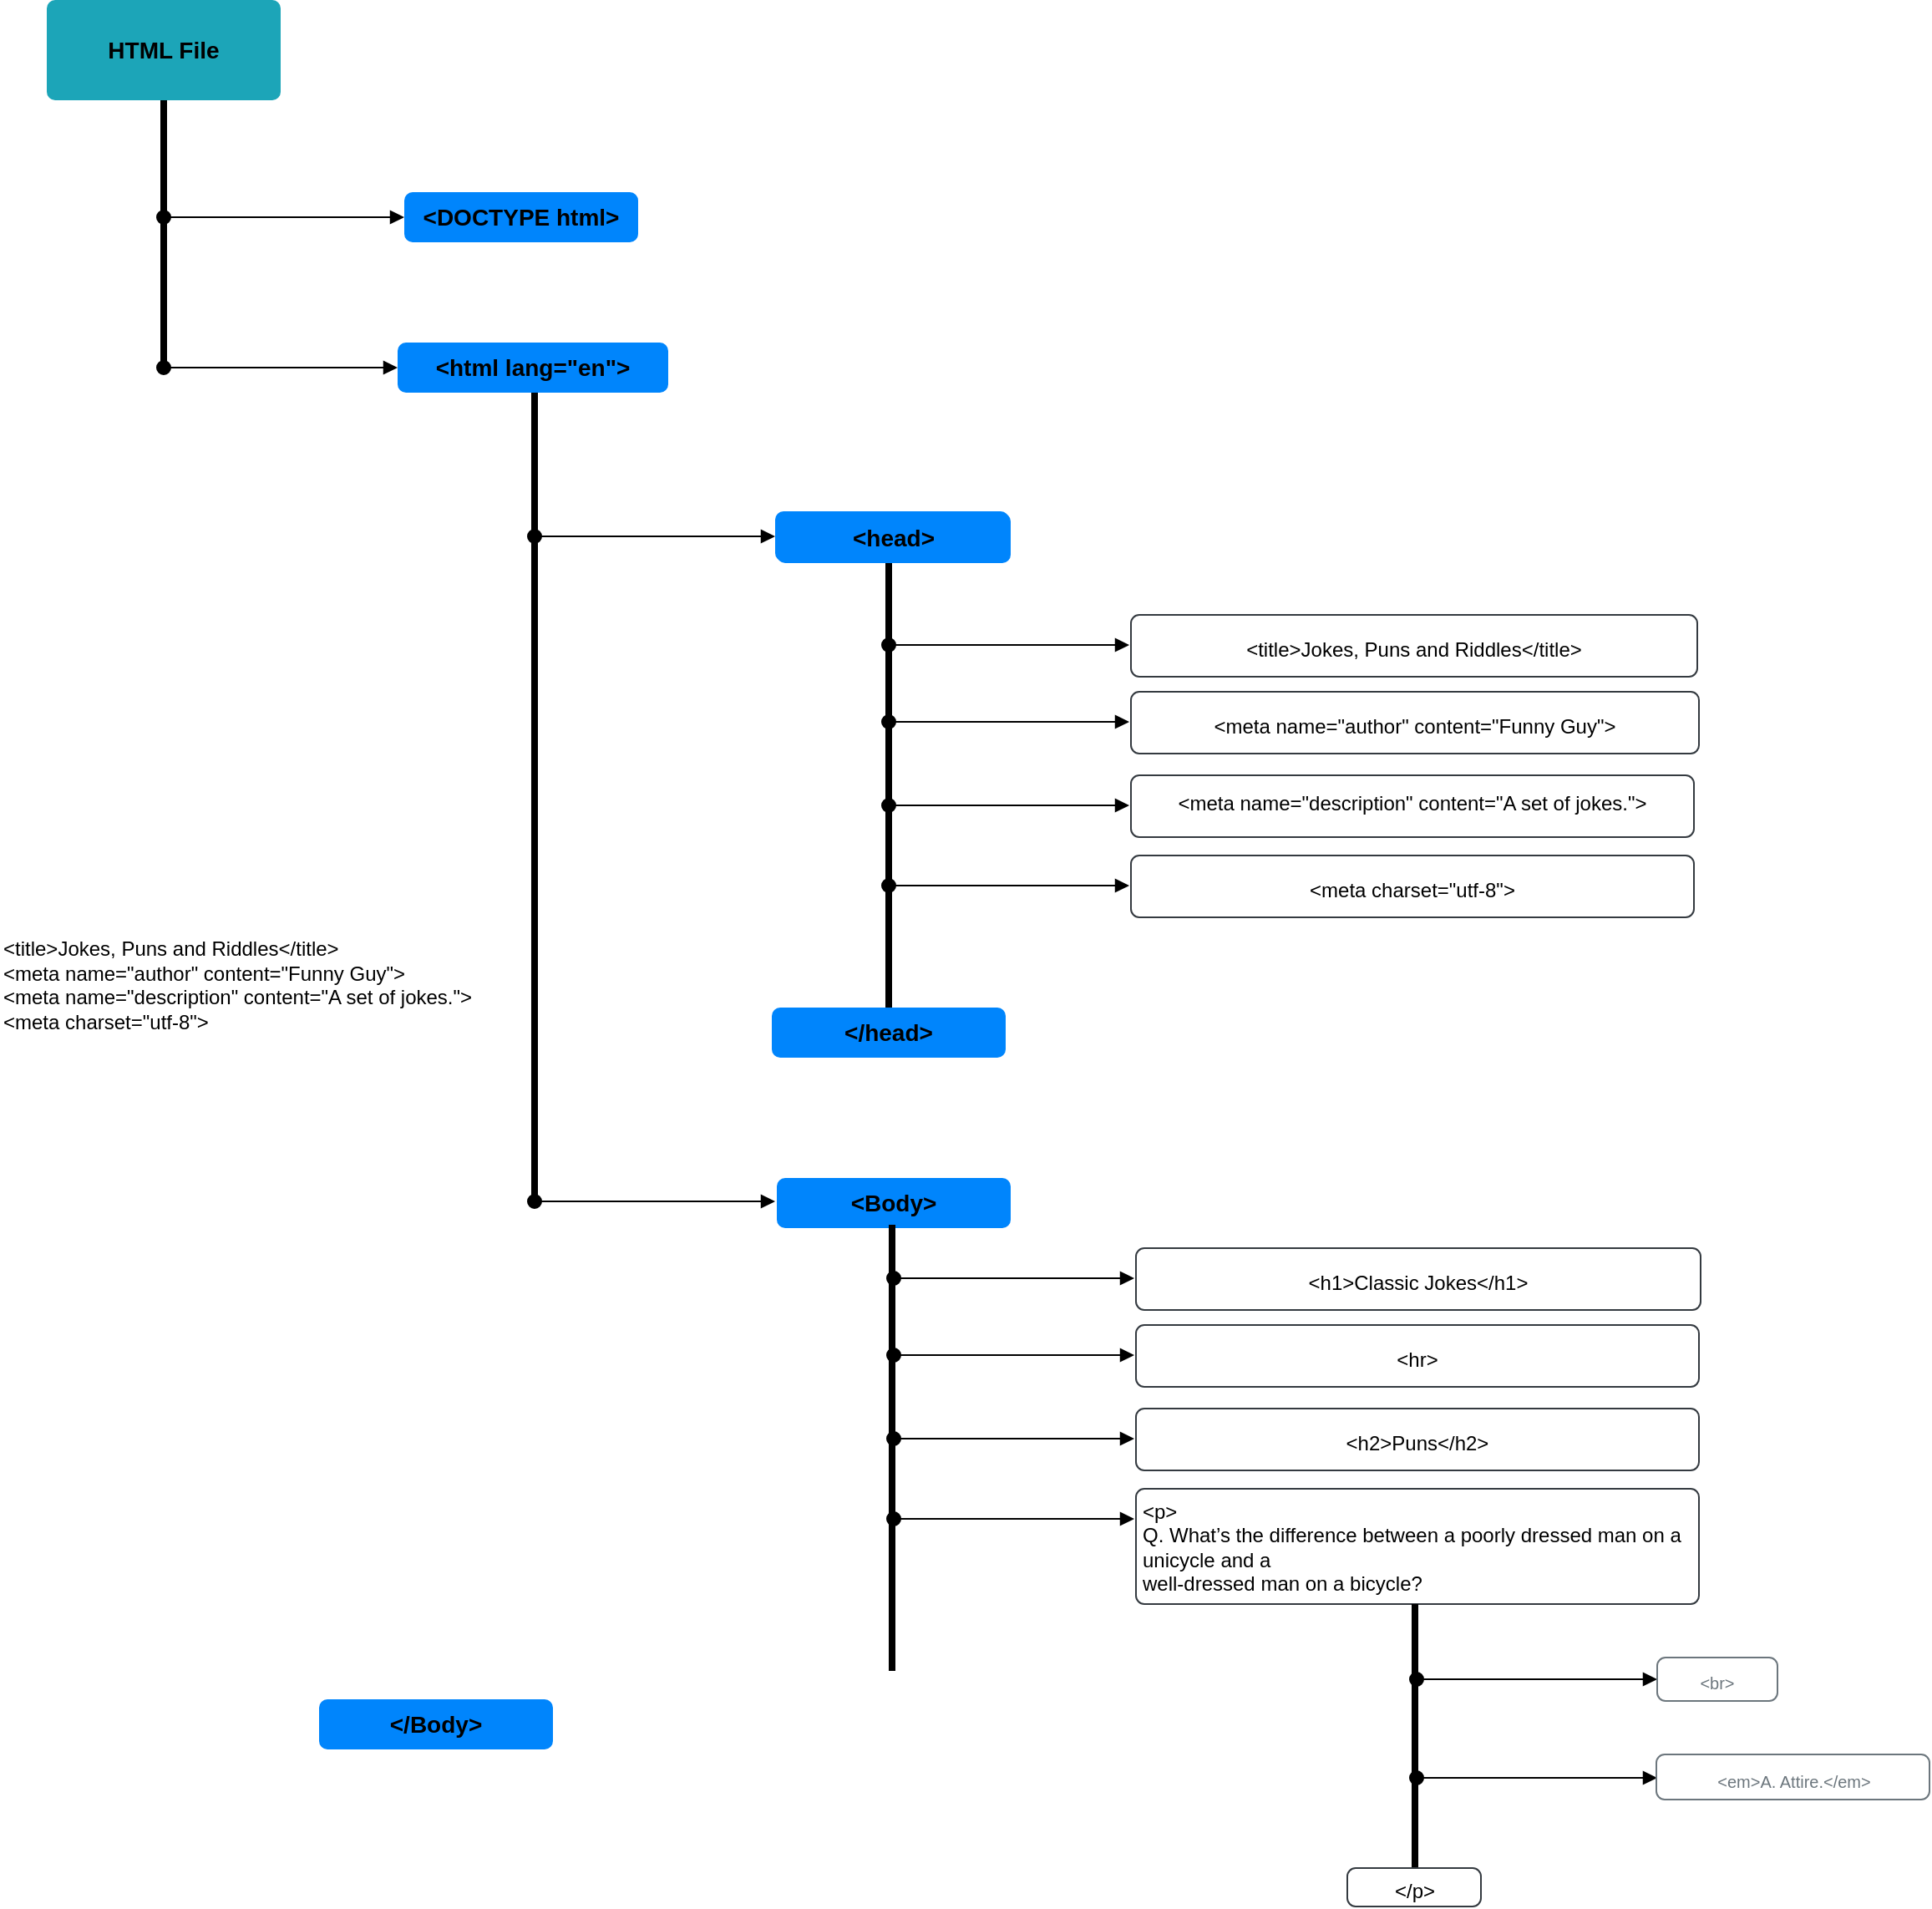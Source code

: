 <mxfile version="13.5.1" type="device"><diagram name="Page-1" id="c7558073-3199-34d8-9f00-42111426c3f3"><mxGraphModel dx="982" dy="534" grid="1" gridSize="1" guides="1" tooltips="1" connect="1" arrows="1" fold="1" page="1" pageScale="1" pageWidth="826" pageHeight="1169" background="#ffffff" math="0" shadow="0"><root><mxCell id="0"/><mxCell id="1" parent="0"/><mxCell id="HyQjB1CYfM5wBJxqtuf3-97" value="&lt;font color=&quot;#000000&quot;&gt;HTML File&lt;/font&gt;" style="html=1;shadow=0;dashed=0;shape=mxgraph.bootstrap.rrect;rSize=5;strokeColor=none;strokeWidth=1;fillColor=#1CA5B8;fontColor=#FFFFFF;whiteSpace=wrap;align=center;verticalAlign=middle;spacingLeft=0;fontStyle=1;fontSize=14;spacing=5;" vertex="1" parent="1"><mxGeometry x="60" y="30" width="140" height="60" as="geometry"/></mxCell><mxCell id="HyQjB1CYfM5wBJxqtuf3-98" value="" style="line;strokeWidth=4;direction=south;html=1;perimeter=backbonePerimeter;points=[];outlineConnect=0;" vertex="1" parent="1"><mxGeometry x="125" y="90" width="10" height="160" as="geometry"/></mxCell><mxCell id="HyQjB1CYfM5wBJxqtuf3-101" value="" style="html=1;verticalAlign=bottom;startArrow=oval;startFill=1;endArrow=block;startSize=8;" edge="1" parent="1" target="HyQjB1CYfM5wBJxqtuf3-105"><mxGeometry x="0.429" y="50" width="60" relative="1" as="geometry"><mxPoint x="130" y="160" as="sourcePoint"/><mxPoint x="240" y="163.235" as="targetPoint"/><mxPoint as="offset"/></mxGeometry></mxCell><mxCell id="HyQjB1CYfM5wBJxqtuf3-103" value="" style="html=1;verticalAlign=bottom;startArrow=oval;startFill=1;endArrow=block;startSize=8;" edge="1" parent="1"><mxGeometry x="0.286" y="30" width="60" relative="1" as="geometry"><mxPoint x="130" y="250" as="sourcePoint"/><mxPoint x="270" y="250" as="targetPoint"/><mxPoint as="offset"/></mxGeometry></mxCell><mxCell id="HyQjB1CYfM5wBJxqtuf3-105" value="&lt;font color=&quot;#000000&quot;&gt;&amp;lt;DOCTYPE html&amp;gt;&lt;/font&gt;" style="html=1;shadow=0;dashed=0;shape=mxgraph.bootstrap.rrect;rSize=5;strokeColor=none;strokeWidth=1;fillColor=#0085FC;fontColor=#FFFFFF;whiteSpace=wrap;align=center;verticalAlign=middle;spacingLeft=0;fontStyle=1;fontSize=14;spacing=5;" vertex="1" parent="1"><mxGeometry x="274" y="145" width="140" height="30" as="geometry"/></mxCell><mxCell id="HyQjB1CYfM5wBJxqtuf3-107" value="&lt;font color=&quot;#000000&quot;&gt;&amp;lt;html lang=&quot;en&quot;&amp;gt;&lt;/font&gt;" style="html=1;shadow=0;dashed=0;shape=mxgraph.bootstrap.rrect;rSize=5;strokeColor=none;strokeWidth=1;fillColor=#0085FC;fontColor=#FFFFFF;whiteSpace=wrap;align=center;verticalAlign=middle;spacingLeft=0;fontStyle=1;fontSize=14;spacing=5;" vertex="1" parent="1"><mxGeometry x="270" y="235" width="162" height="30" as="geometry"/></mxCell><mxCell id="HyQjB1CYfM5wBJxqtuf3-108" value="" style="line;strokeWidth=4;direction=south;html=1;perimeter=backbonePerimeter;points=[];outlineConnect=0;" vertex="1" parent="1"><mxGeometry x="347" y="265" width="10" height="485" as="geometry"/></mxCell><mxCell id="HyQjB1CYfM5wBJxqtuf3-109" value="" style="html=1;verticalAlign=bottom;startArrow=oval;startFill=1;endArrow=block;startSize=8;" edge="1" parent="1" target="HyQjB1CYfM5wBJxqtuf3-110"><mxGeometry x="0.429" y="50" width="60" relative="1" as="geometry"><mxPoint x="352" y="351" as="sourcePoint"/><mxPoint x="462" y="354.235" as="targetPoint"/><mxPoint as="offset"/></mxGeometry></mxCell><mxCell id="HyQjB1CYfM5wBJxqtuf3-110" value="&lt;font color=&quot;#000000&quot;&gt;&amp;lt;head&amp;gt;&lt;/font&gt;" style="html=1;shadow=0;dashed=0;shape=mxgraph.bootstrap.rrect;rSize=5;strokeColor=none;strokeWidth=1;fillColor=#0085FC;fontColor=#FFFFFF;whiteSpace=wrap;align=center;verticalAlign=middle;spacingLeft=0;fontStyle=1;fontSize=14;spacing=5;" vertex="1" parent="1"><mxGeometry x="496" y="336" width="140" height="30" as="geometry"/></mxCell><mxCell id="HyQjB1CYfM5wBJxqtuf3-111" value="" style="line;strokeWidth=4;direction=south;html=1;perimeter=backbonePerimeter;points=[];outlineConnect=0;" vertex="1" parent="1"><mxGeometry x="559" y="366" width="10" height="267" as="geometry"/></mxCell><mxCell id="HyQjB1CYfM5wBJxqtuf3-112" value="&lt;div&gt;&lt;br&gt;&lt;/div&gt;&lt;div&gt;&amp;lt;title&amp;gt;Jokes, Puns and Riddles&amp;lt;/title&amp;gt;&lt;/div&gt;&lt;div&gt;&amp;lt;meta name=&quot;author&quot; content=&quot;Funny Guy&quot;&amp;gt;&lt;/div&gt;&lt;div&gt;&amp;lt;meta name=&quot;description&quot; content=&quot;A set of jokes.&quot;&amp;gt;&lt;/div&gt;&lt;div&gt;&amp;lt;meta charset=&quot;utf-8&quot;&amp;gt;&lt;/div&gt;" style="text;whiteSpace=wrap;html=1;" vertex="1" parent="1"><mxGeometry x="32" y="570" width="404" height="234" as="geometry"/></mxCell><mxCell id="HyQjB1CYfM5wBJxqtuf3-113" value="" style="html=1;verticalAlign=bottom;startArrow=oval;startFill=1;endArrow=block;startSize=8;" edge="1" parent="1"><mxGeometry x="0.429" y="50" width="60" relative="1" as="geometry"><mxPoint x="564" y="512" as="sourcePoint"/><mxPoint x="708" y="512" as="targetPoint"/><mxPoint as="offset"/></mxGeometry></mxCell><mxCell id="HyQjB1CYfM5wBJxqtuf3-114" value="" style="html=1;verticalAlign=bottom;startArrow=oval;startFill=1;endArrow=block;startSize=8;" edge="1" parent="1"><mxGeometry x="0.429" y="50" width="60" relative="1" as="geometry"><mxPoint x="564" y="462" as="sourcePoint"/><mxPoint x="708" y="462" as="targetPoint"/><mxPoint as="offset"/></mxGeometry></mxCell><mxCell id="HyQjB1CYfM5wBJxqtuf3-115" value="" style="html=1;verticalAlign=bottom;startArrow=oval;startFill=1;endArrow=block;startSize=8;" edge="1" parent="1"><mxGeometry x="0.429" y="50" width="60" relative="1" as="geometry"><mxPoint x="564" y="560" as="sourcePoint"/><mxPoint x="708" y="560" as="targetPoint"/><mxPoint as="offset"/></mxGeometry></mxCell><mxCell id="HyQjB1CYfM5wBJxqtuf3-116" value="" style="html=1;verticalAlign=bottom;startArrow=oval;startFill=1;endArrow=block;startSize=8;" edge="1" parent="1"><mxGeometry x="0.429" y="50" width="60" relative="1" as="geometry"><mxPoint x="564" y="416" as="sourcePoint"/><mxPoint x="708" y="416" as="targetPoint"/><mxPoint as="offset"/></mxGeometry></mxCell><mxCell id="HyQjB1CYfM5wBJxqtuf3-125" value="&lt;span style=&quot;color: rgb(0, 0, 0); font-size: 12px;&quot;&gt;&lt;br&gt;&amp;lt;title&amp;gt;Jokes, Puns and Riddles&amp;lt;/title&amp;gt;&lt;br&gt;&lt;br&gt;&lt;/span&gt;" style="html=1;shadow=0;dashed=0;shape=mxgraph.bootstrap.rrect;rSize=5;strokeColor=#343A40;strokeWidth=1;fillColor=none;fontColor=#343A40;whiteSpace=wrap;align=center;verticalAlign=middle;spacingLeft=0;fontStyle=0;fontSize=16;spacing=5;" vertex="1" parent="1"><mxGeometry x="709" y="398" width="339" height="37" as="geometry"/></mxCell><mxCell id="HyQjB1CYfM5wBJxqtuf3-130" value="&lt;span style=&quot;color: rgb(0 , 0 , 0) ; font-size: 12px ; text-align: left ; line-height: 120%&quot;&gt;&amp;lt;meta charset=&quot;utf-8&quot;&amp;gt;&lt;/span&gt;&lt;span style=&quot;color: rgb(0 , 0 , 0) ; font-size: 12px ; text-align: left&quot;&gt;&lt;br&gt;&lt;/span&gt;" style="html=1;shadow=0;dashed=0;shape=mxgraph.bootstrap.rrect;rSize=5;strokeColor=#343A40;strokeWidth=1;fillColor=none;fontColor=#343A40;whiteSpace=wrap;align=center;verticalAlign=middle;spacingLeft=0;fontStyle=0;fontSize=16;spacing=5;" vertex="1" parent="1"><mxGeometry x="709" y="542" width="337" height="37" as="geometry"/></mxCell><mxCell id="HyQjB1CYfM5wBJxqtuf3-131" value="&lt;p style=&quot;line-height: 120%&quot;&gt;&lt;/p&gt;&lt;div style=&quot;color: rgb(0 , 0 , 0) ; font-size: 12px ; text-align: left&quot;&gt;&lt;br&gt;&lt;/div&gt;&lt;div style=&quot;color: rgb(0 , 0 , 0) ; font-size: 12px ; text-align: left&quot;&gt;&amp;lt;meta name=&quot;description&quot; content=&quot;A set of jokes.&quot;&amp;gt;&lt;/div&gt;&lt;div&gt;&lt;br&gt;&lt;/div&gt;&lt;p&gt;&lt;/p&gt;" style="html=1;shadow=0;dashed=0;shape=mxgraph.bootstrap.rrect;rSize=5;strokeColor=#343A40;strokeWidth=1;fillColor=none;fontColor=#343A40;whiteSpace=wrap;align=center;verticalAlign=middle;spacingLeft=0;fontStyle=0;fontSize=16;spacing=5;" vertex="1" parent="1"><mxGeometry x="709" y="494" width="337" height="37" as="geometry"/></mxCell><mxCell id="HyQjB1CYfM5wBJxqtuf3-132" value="&lt;span style=&quot;color: rgb(0 , 0 , 0) ; font-size: 12px ; text-align: left&quot;&gt;&amp;lt;meta name=&quot;author&quot; content=&quot;Funny Guy&quot;&amp;gt;&lt;/span&gt;&lt;span style=&quot;color: rgb(0 , 0 , 0) ; font-size: 12px ; text-align: left&quot;&gt;&lt;br&gt;&lt;/span&gt;" style="html=1;shadow=0;dashed=0;shape=mxgraph.bootstrap.rrect;rSize=5;strokeColor=#343A40;strokeWidth=1;fillColor=none;fontColor=#343A40;whiteSpace=wrap;align=center;verticalAlign=middle;spacingLeft=0;fontStyle=0;fontSize=16;spacing=5;" vertex="1" parent="1"><mxGeometry x="709" y="444" width="340" height="37" as="geometry"/></mxCell><mxCell id="HyQjB1CYfM5wBJxqtuf3-133" value="&lt;font color=&quot;#000000&quot;&gt;&amp;lt;/head&amp;gt;&lt;/font&gt;" style="html=1;shadow=0;dashed=0;shape=mxgraph.bootstrap.rrect;rSize=5;strokeColor=none;strokeWidth=1;fillColor=#0085FC;fontColor=#FFFFFF;whiteSpace=wrap;align=center;verticalAlign=middle;spacingLeft=0;fontStyle=1;fontSize=14;spacing=5;" vertex="1" parent="1"><mxGeometry x="494" y="633" width="140" height="30" as="geometry"/></mxCell><mxCell id="HyQjB1CYfM5wBJxqtuf3-134" value="&lt;font color=&quot;#000000&quot;&gt;&amp;lt;head&amp;gt;&lt;/font&gt;" style="html=1;shadow=0;dashed=0;shape=mxgraph.bootstrap.rrect;rSize=5;strokeColor=none;strokeWidth=1;fillColor=#0085FC;fontColor=#FFFFFF;whiteSpace=wrap;align=center;verticalAlign=middle;spacingLeft=0;fontStyle=1;fontSize=14;spacing=5;" vertex="1" parent="1"><mxGeometry x="497" y="337" width="140" height="30" as="geometry"/></mxCell><mxCell id="HyQjB1CYfM5wBJxqtuf3-135" value="" style="html=1;verticalAlign=bottom;startArrow=oval;startFill=1;endArrow=block;startSize=8;" edge="1" parent="1"><mxGeometry x="0.429" y="50" width="60" relative="1" as="geometry"><mxPoint x="352" y="749" as="sourcePoint"/><mxPoint x="496" y="749" as="targetPoint"/><mxPoint as="offset"/></mxGeometry></mxCell><mxCell id="HyQjB1CYfM5wBJxqtuf3-136" value="&lt;font color=&quot;#000000&quot;&gt;&amp;lt;Body&amp;gt;&lt;/font&gt;" style="html=1;shadow=0;dashed=0;shape=mxgraph.bootstrap.rrect;rSize=5;strokeColor=none;strokeWidth=1;fillColor=#0085FC;fontColor=#FFFFFF;whiteSpace=wrap;align=center;verticalAlign=middle;spacingLeft=0;fontStyle=1;fontSize=14;spacing=5;" vertex="1" parent="1"><mxGeometry x="497" y="735" width="140" height="30" as="geometry"/></mxCell><mxCell id="HyQjB1CYfM5wBJxqtuf3-137" value="" style="html=1;verticalAlign=bottom;startArrow=oval;startFill=1;endArrow=block;startSize=8;" edge="1" parent="1"><mxGeometry x="0.429" y="50" width="60" relative="1" as="geometry"><mxPoint x="567" y="891" as="sourcePoint"/><mxPoint x="711" y="891" as="targetPoint"/><mxPoint as="offset"/></mxGeometry></mxCell><mxCell id="HyQjB1CYfM5wBJxqtuf3-138" value="" style="html=1;verticalAlign=bottom;startArrow=oval;startFill=1;endArrow=block;startSize=8;" edge="1" parent="1"><mxGeometry x="0.429" y="50" width="60" relative="1" as="geometry"><mxPoint x="567" y="841" as="sourcePoint"/><mxPoint x="711" y="841" as="targetPoint"/><mxPoint as="offset"/></mxGeometry></mxCell><mxCell id="HyQjB1CYfM5wBJxqtuf3-139" value="" style="html=1;verticalAlign=bottom;startArrow=oval;startFill=1;endArrow=block;startSize=8;" edge="1" parent="1"><mxGeometry x="0.429" y="50" width="60" relative="1" as="geometry"><mxPoint x="567" y="939" as="sourcePoint"/><mxPoint x="711" y="939" as="targetPoint"/><mxPoint as="offset"/></mxGeometry></mxCell><mxCell id="HyQjB1CYfM5wBJxqtuf3-140" value="" style="html=1;verticalAlign=bottom;startArrow=oval;startFill=1;endArrow=block;startSize=8;" edge="1" parent="1"><mxGeometry x="0.429" y="50" width="60" relative="1" as="geometry"><mxPoint x="567" y="795" as="sourcePoint"/><mxPoint x="711" y="795" as="targetPoint"/><mxPoint as="offset"/></mxGeometry></mxCell><mxCell id="HyQjB1CYfM5wBJxqtuf3-141" value="&lt;font color=&quot;#000000&quot;&gt;&lt;span style=&quot;font-size: 12px&quot;&gt;&amp;lt;h1&amp;gt;Classic Jokes&amp;lt;/h1&amp;gt;&lt;/span&gt;&lt;/font&gt;" style="html=1;shadow=0;dashed=0;shape=mxgraph.bootstrap.rrect;rSize=5;strokeColor=#343A40;strokeWidth=1;fillColor=none;fontColor=#343A40;whiteSpace=wrap;align=center;verticalAlign=middle;spacingLeft=0;fontStyle=0;fontSize=16;spacing=5;" vertex="1" parent="1"><mxGeometry x="712" y="777" width="338" height="37" as="geometry"/></mxCell><mxCell id="HyQjB1CYfM5wBJxqtuf3-142" value="&lt;span style=&quot;text-align: left ; font-size: 12px&quot;&gt;&lt;font color=&quot;#000000&quot;&gt;&lt;div&gt;&amp;lt;p&amp;gt;&lt;/div&gt;&lt;div&gt;Q. What’s the difference between a poorly dressed man on a unicycle and a&lt;/div&gt;&lt;div&gt;well-dressed man on a bicycle?&lt;/div&gt;&lt;/font&gt;&lt;/span&gt;" style="html=1;shadow=0;dashed=0;shape=mxgraph.bootstrap.rrect;rSize=5;strokeColor=#343A40;strokeWidth=1;fillColor=none;fontColor=#343A40;whiteSpace=wrap;align=center;verticalAlign=middle;spacingLeft=0;fontStyle=0;fontSize=16;spacing=5;" vertex="1" parent="1"><mxGeometry x="712" y="921" width="337" height="69" as="geometry"/></mxCell><mxCell id="HyQjB1CYfM5wBJxqtuf3-143" value="&lt;p style=&quot;line-height: 120%&quot;&gt;&lt;/p&gt;&lt;div style=&quot;text-align: left&quot;&gt;&lt;font color=&quot;#000000&quot;&gt;&lt;span style=&quot;font-size: 12px&quot;&gt;&amp;lt;h2&amp;gt;Puns&amp;lt;/h2&amp;gt;&lt;/span&gt;&lt;/font&gt;&lt;br&gt;&lt;/div&gt;&lt;p&gt;&lt;/p&gt;" style="html=1;shadow=0;dashed=0;shape=mxgraph.bootstrap.rrect;rSize=5;strokeColor=#343A40;strokeWidth=1;fillColor=none;fontColor=#343A40;whiteSpace=wrap;align=center;verticalAlign=middle;spacingLeft=0;fontStyle=0;fontSize=16;spacing=5;" vertex="1" parent="1"><mxGeometry x="712" y="873" width="337" height="37" as="geometry"/></mxCell><mxCell id="HyQjB1CYfM5wBJxqtuf3-144" value="&lt;span style=&quot;text-align: left&quot;&gt;&lt;font color=&quot;#000000&quot;&gt;&lt;span style=&quot;font-size: 12px&quot;&gt;&amp;lt;hr&amp;gt;&lt;/span&gt;&lt;/font&gt;&lt;br&gt;&lt;/span&gt;" style="html=1;shadow=0;dashed=0;shape=mxgraph.bootstrap.rrect;rSize=5;strokeColor=#343A40;strokeWidth=1;fillColor=none;fontColor=#343A40;whiteSpace=wrap;align=center;verticalAlign=middle;spacingLeft=0;fontStyle=0;fontSize=16;spacing=5;" vertex="1" parent="1"><mxGeometry x="712" y="823" width="337" height="37" as="geometry"/></mxCell><mxCell id="HyQjB1CYfM5wBJxqtuf3-145" value="&lt;font color=&quot;#000000&quot;&gt;&amp;lt;/Body&amp;gt;&lt;/font&gt;" style="html=1;shadow=0;dashed=0;shape=mxgraph.bootstrap.rrect;rSize=5;strokeColor=none;strokeWidth=1;fillColor=#0085FC;fontColor=#FFFFFF;whiteSpace=wrap;align=center;verticalAlign=middle;spacingLeft=0;fontStyle=1;fontSize=14;spacing=5;" vertex="1" parent="1"><mxGeometry x="223" y="1047" width="140" height="30" as="geometry"/></mxCell><mxCell id="HyQjB1CYfM5wBJxqtuf3-146" value="" style="line;strokeWidth=4;direction=south;html=1;perimeter=backbonePerimeter;points=[];outlineConnect=0;" vertex="1" parent="1"><mxGeometry x="561" y="763" width="10" height="267" as="geometry"/></mxCell><mxCell id="HyQjB1CYfM5wBJxqtuf3-147" value="" style="line;strokeWidth=4;direction=south;html=1;perimeter=backbonePerimeter;points=[];outlineConnect=0;" vertex="1" parent="1"><mxGeometry x="874" y="990" width="10" height="158" as="geometry"/></mxCell><mxCell id="HyQjB1CYfM5wBJxqtuf3-148" value="" style="html=1;verticalAlign=bottom;startArrow=oval;startFill=1;endArrow=block;startSize=8;" edge="1" parent="1"><mxGeometry x="0.429" y="50" width="60" relative="1" as="geometry"><mxPoint x="880" y="1035" as="sourcePoint"/><mxPoint x="1024" y="1035" as="targetPoint"/><mxPoint as="offset"/></mxGeometry></mxCell><mxCell id="HyQjB1CYfM5wBJxqtuf3-150" value="" style="html=1;verticalAlign=bottom;startArrow=oval;startFill=1;endArrow=block;startSize=8;" edge="1" parent="1"><mxGeometry x="0.429" y="50" width="60" relative="1" as="geometry"><mxPoint x="880" y="1094" as="sourcePoint"/><mxPoint x="1024" y="1094" as="targetPoint"/><mxPoint as="offset"/></mxGeometry></mxCell><mxCell id="HyQjB1CYfM5wBJxqtuf3-152" value="&lt;font color=&quot;#000000&quot;&gt;&lt;span style=&quot;font-size: 12px&quot;&gt;&amp;lt;/p&amp;gt;&lt;/span&gt;&lt;/font&gt;" style="html=1;shadow=0;dashed=0;shape=mxgraph.bootstrap.rrect;rSize=5;strokeColor=#343A40;strokeWidth=1;fillColor=none;fontColor=#343A40;whiteSpace=wrap;align=center;verticalAlign=middle;spacingLeft=0;fontStyle=0;fontSize=16;spacing=5;" vertex="1" parent="1"><mxGeometry x="838.5" y="1148" width="80" height="23" as="geometry"/></mxCell><mxCell id="HyQjB1CYfM5wBJxqtuf3-155" value="&lt;font style=&quot;font-size: 10px&quot;&gt;&amp;lt;br&amp;gt;&lt;/font&gt;" style="html=1;shadow=0;dashed=0;shape=mxgraph.bootstrap.rrect;rSize=5;strokeColor=#6C767D;strokeWidth=1;fillColor=none;fontColor=#6C767D;whiteSpace=wrap;align=center;verticalAlign=middle;spacingLeft=0;fontStyle=0;fontSize=16;spacing=5;" vertex="1" parent="1"><mxGeometry x="1024" y="1022" width="72" height="26" as="geometry"/></mxCell><mxCell id="HyQjB1CYfM5wBJxqtuf3-157" value="&lt;font style=&quot;font-size: 10px&quot;&gt;&amp;lt;em&amp;gt;A. Attire.&amp;lt;/em&amp;gt;&lt;/font&gt;" style="html=1;shadow=0;dashed=0;shape=mxgraph.bootstrap.rrect;rSize=5;strokeColor=#6C767D;strokeWidth=1;fillColor=none;fontColor=#6C767D;whiteSpace=wrap;align=center;verticalAlign=middle;spacingLeft=0;fontStyle=0;fontSize=16;spacing=5;" vertex="1" parent="1"><mxGeometry x="1023.5" y="1080" width="163.5" height="27" as="geometry"/></mxCell></root></mxGraphModel></diagram></mxfile>